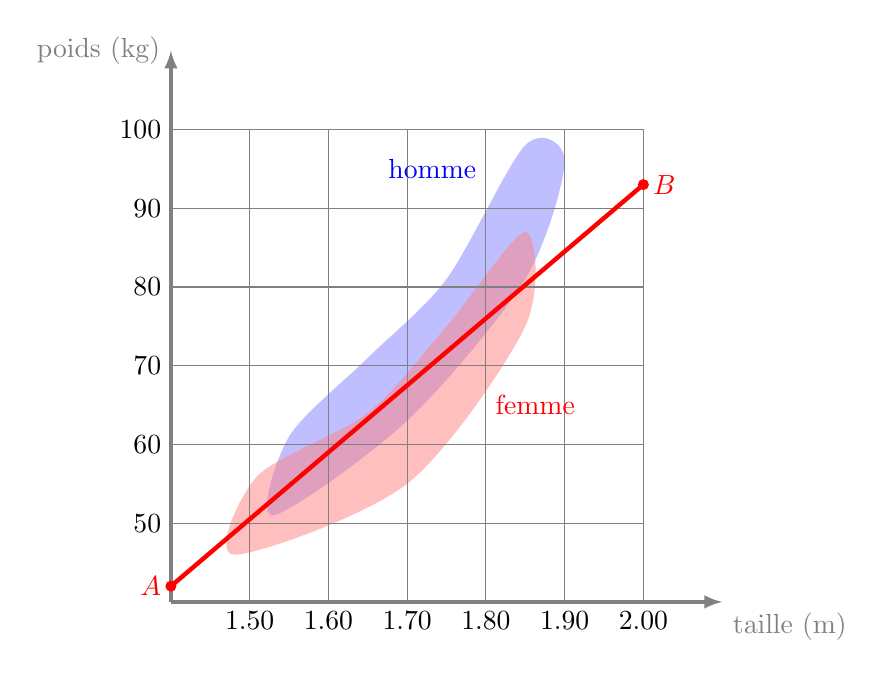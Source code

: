 \begin{tikzpicture}[scale=1]

\fill [blue!50,opacity=0.5] plot [smooth cycle] coordinates {(1.3,1.1) (3,2.3) (4.5,4.1) (5,5.6) (4.5,5.8) (3.5,4.1) (2.5,3.1) (1.5,2.1)};

\fill [red!50,opacity=0.5] plot [smooth cycle] coordinates {(0.8,0.6) (3,1.5) (4.5,3.5) (4.5,4.7)  (3.5,3.5) (2.5,2.4) (1.1,1.6)};

\draw[->,>=latex, very thick,gray] (0,0)--(7,0) node[below right] {taille (m)};
\draw[->,>=latex, very thick, gray] (0,0)--(0,7) node[left] {poids (kg)};
\draw[gray,thin] (0,0) grid (6,6);

\foreach \x/\xx in {1/1.50,2/1.60,3/1.70,4/1.80,5/1.90,6/2.00}{
  \node[below] at (\x,0) {$\xx$};
}
\foreach \y/\yy in {1/50,2/60,3/70,4/80,5/90,6/100}{
  \node[left] at (0,\y,0) {$\yy$};
}

\node[blue,left] at (4,5.5) {homme};
\node[red,right] at (4,2.5) {femme};

\draw[red,ultra thick] (0,0.2) -- (6,5.3);
 \fill[red] (0,0.2) circle (2pt) node[left]{$A$};
 \fill[red] (6,5.3) circle (2pt) node[right]{$B$};

\end{tikzpicture}